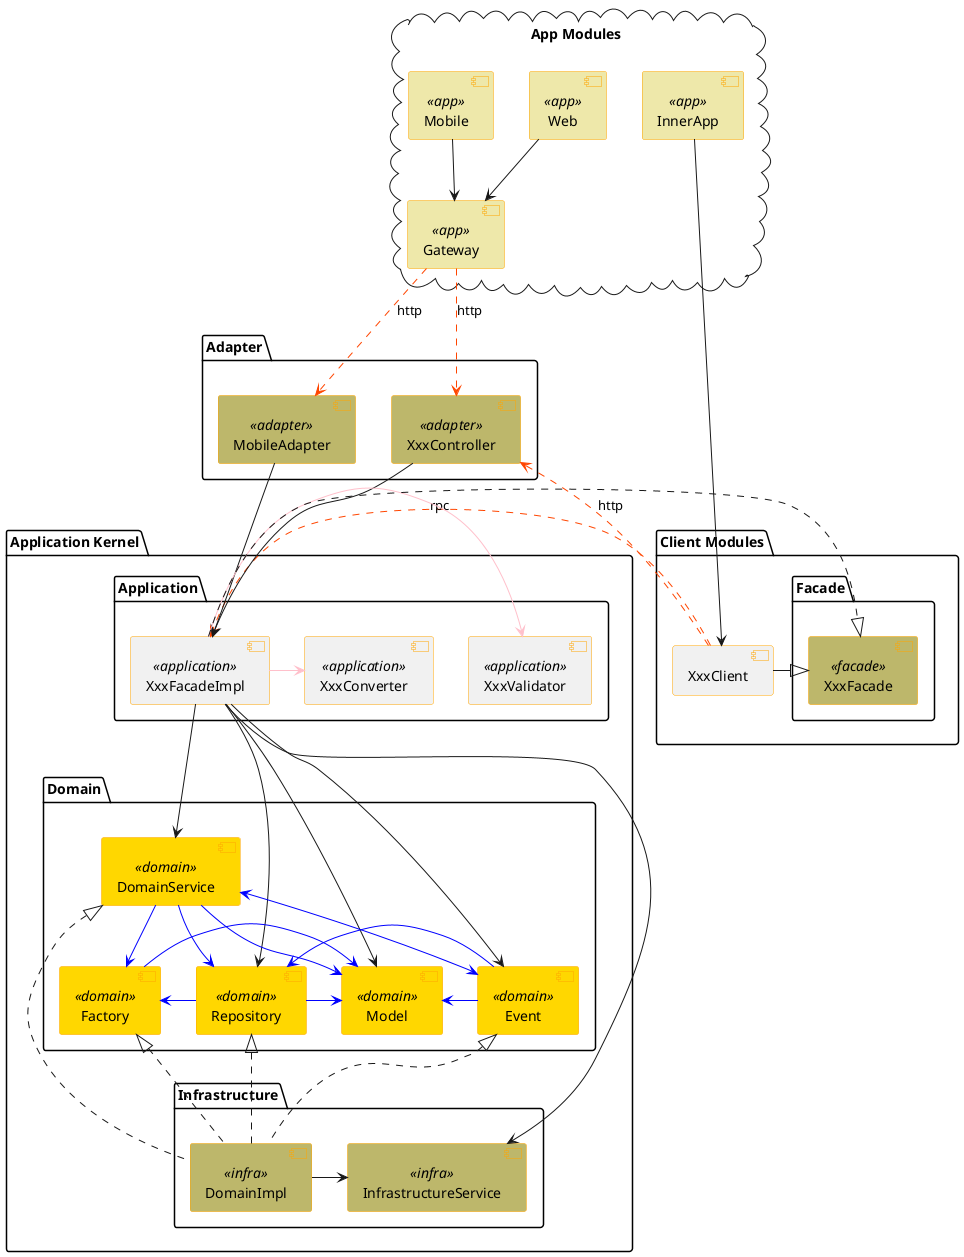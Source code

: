 @startuml ddd-module

cloud "App Modules" {

    [Web] <<app>>
    [Mobile] <<app>>
    [Gateway] <<app>>
    [InnerApp] <<app>>
    Web -down-> Gateway
    Mobile -down-> Gateway
}
package "Client Modules" {
    component XxxClient
    package "Facade" {
        component XxxFacade <<facade>>
    }
    XxxClient -left-|> XxxFacade
}
package "Adapter" {
    component XxxController <<adapter>>
    component MobileAdapter <<adapter>>
}
package "Application Kernel"{
    package "Application" {
        component XxxFacadeImpl <<application>>
        component XxxConverter <<application>>
        component XxxValidator <<application>>
    }
    package "Domain" {
        component Model <<domain>>
        component Event <<domain>>
        component Factory <<domain>>
        component Repository <<domain>>
        component DomainService <<domain>>
    }
    package "Infrastructure" {
        component InfrastructureService <<infra>>
        component DomainImpl<<infra>>
    }
}

skinparam component {
    borderColor orange
    ' backgroundColor gold
    backgroundColor<<domain>> Gold
    backgroundColor<<infra>> DarkKhaki
    backgroundColor<<app>> PaleGoldenRod
    backgroundColor<<adapter>> DarkKhaki
    backgroundColor<<facade>> DarkKhaki
    backgroundColor<<bootstrap>> GreenYellow
}

InnerApp -> XxxClient
XxxClient .[#OrangeRed]> XxxController: http
XxxClient .[#OrangeRed]> XxxFacadeImpl: rpc

Gateway .[#OrangeRed]> XxxController: http
Gateway .[#OrangeRed].> MobileAdapter: http
XxxController -down-> XxxFacadeImpl
MobileAdapter -down-> XxxFacadeImpl

XxxFacadeImpl -[#Pink]> XxxValidator
XxxFacadeImpl -[#Pink]> XxxConverter
XxxFacadeImpl ..|> XxxFacade

XxxFacadeImpl -down-> Model
XxxFacadeImpl -down-> Event
XxxFacadeImpl -down-> Repository
XxxFacadeImpl -down-> DomainService
XxxFacadeImpl -down-> InfrastructureService

DomainService -[#Blue]> Model
DomainService -[#Blue]> Repository
DomainService -[#Blue]> Factory
DomainService <-[#Blue]-> Event
Event -[#Blue]> Model
Event -[#Blue]> Repository
Factory -[#Blue]> Model
Repository -[#Blue]> Model
Repository -[#Blue]> Factory

DomainImpl .up.|> Event
DomainImpl .up.|> Repository
DomainImpl .up.|> Factory
DomainImpl .up.|> DomainService
DomainImpl -right-> InfrastructureService
@enduml